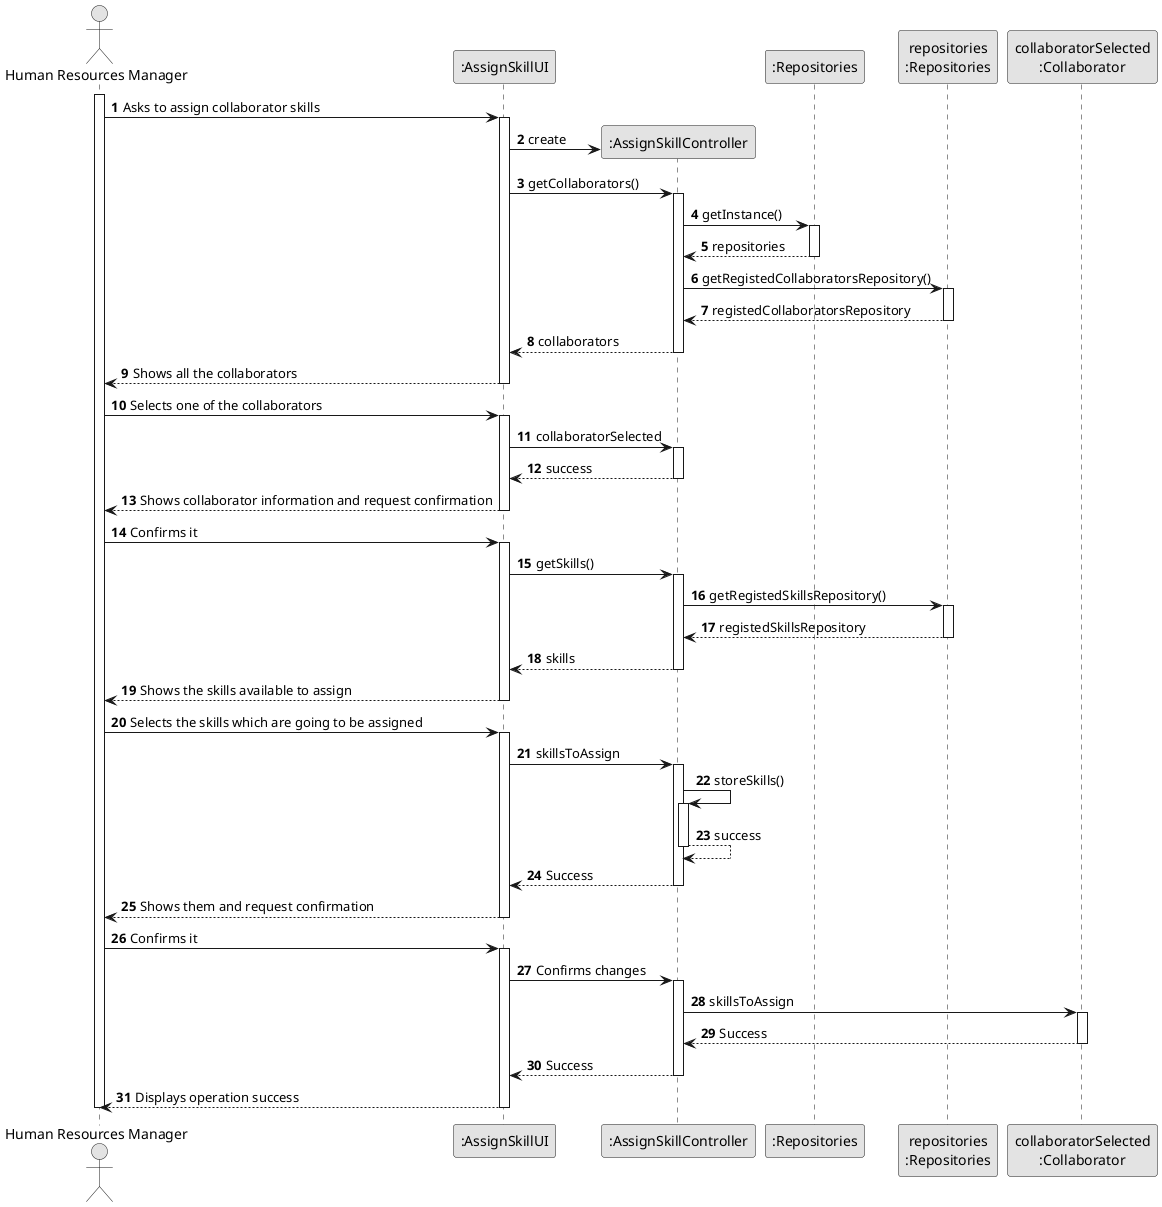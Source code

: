 @startuml
skinparam monochrome true
skinparam packageStyle rectangle
skinparam shadowing false

autonumber

'hide footbox
actor "Human Resources Manager" as ADM
participant ":AssignSkillUI" as UI
participant ":AssignSkillController" as CTRL
participant ":Repositories" as Repositories
participant "repositories\n:Repositories" as RepoInstance
participant "collaboratorSelected\n:Collaborator" as Collaborator

activate ADM

        ADM -> UI : Asks to assign collaborator skills

        activate UI
            UI -> CTRL** : create
            UI -> CTRL : getCollaborators()

            activate CTRL

                CTRL -> Repositories : getInstance()
                activate Repositories
                    Repositories --> CTRL : repositories
                deactivate Repositories

                CTRL -> RepoInstance : getRegistedCollaboratorsRepository()

                activate RepoInstance
                    RepoInstance --> CTRL : registedCollaboratorsRepository
                deactivate RepoInstance

                CTRL --> UI : collaborators
            deactivate CTRL

            UI --> ADM : Shows all the collaborators
        deactivate UI

        ADM -> UI : Selects one of the collaborators

        activate UI

            UI -> CTRL : collaboratorSelected

            activate CTRL
                CTRL --> UI : success
            deactivate CTRL

            UI --> ADM : Shows collaborator information and request confirmation
        deactivate UI

        ADM -> UI : Confirms it

        activate UI
            UI -> CTRL : getSkills()

            activate CTRL

                CTRL -> RepoInstance : getRegistedSkillsRepository()

                activate RepoInstance
                    RepoInstance --> CTRL : registedSkillsRepository
                deactivate RepoInstance

                CTRL --> UI : skills
            deactivate CTRL

            UI --> ADM : Shows the skills available to assign
        deactivate UI

        ADM -> UI : Selects the skills which are going to be assigned

        activate UI
            UI -> CTRL : skillsToAssign

            activate CTRL
                CTRL -> CTRL : storeSkills()

                activate CTRL
                    CTRL --> CTRL : success
                deactivate CTRL

                CTRL --> UI : Success
            deactivate CTRL

            UI --> ADM : Shows them and request confirmation
        deactivate UI

        ADM -> UI : Confirms it

        activate UI
            UI -> CTRL : Confirms changes
            
            activate CTRL
                CTRL -> Collaborator : skillsToAssign

                activate Collaborator
                    Collaborator --> CTRL : Success
                deactivate Collaborator

                CTRL --> UI : Success
            deactivate CTRL

            UI --> ADM : Displays operation success
        deactivate UI

deactivate ADM

@enduml